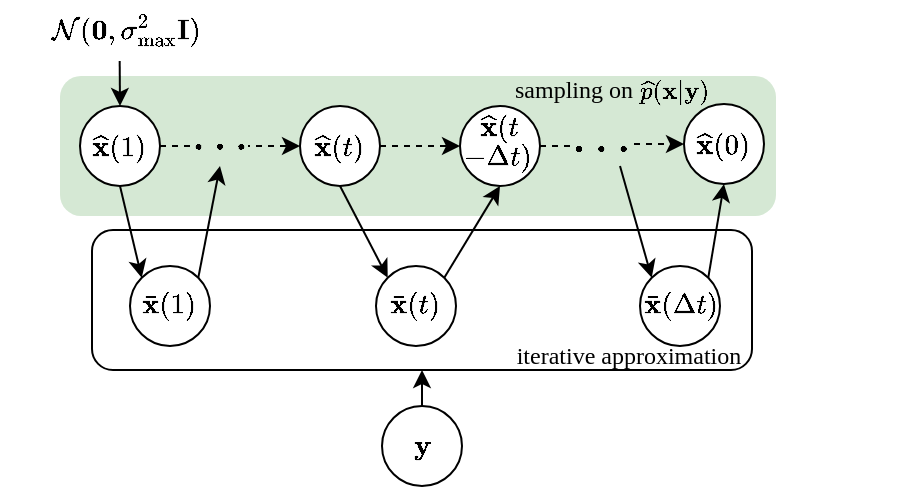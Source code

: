 <mxfile version="24.2.5" type="github">
  <diagram name="Page-1" id="_pjQIELCY5WydaOwyci1">
    <mxGraphModel dx="562" dy="381" grid="1" gridSize="10" guides="1" tooltips="1" connect="1" arrows="1" fold="1" page="1" pageScale="1" pageWidth="850" pageHeight="1100" math="1" shadow="0">
      <root>
        <mxCell id="0" />
        <mxCell id="1" parent="0" />
        <mxCell id="M7QG1rSWCiZoLhXePJUc-41" value="" style="rounded=1;whiteSpace=wrap;html=1;fillColor=#d5e8d4;strokeColor=none;" vertex="1" parent="1">
          <mxGeometry x="140" y="175" width="358" height="70" as="geometry" />
        </mxCell>
        <mxCell id="M7QG1rSWCiZoLhXePJUc-9" value="" style="ellipse;whiteSpace=wrap;html=1;" vertex="1" parent="1">
          <mxGeometry x="340" y="190" width="40" height="40" as="geometry" />
        </mxCell>
        <mxCell id="M7QG1rSWCiZoLhXePJUc-33" value="" style="rounded=1;whiteSpace=wrap;html=1;" vertex="1" parent="1">
          <mxGeometry x="156" y="252" width="330" height="70" as="geometry" />
        </mxCell>
        <mxCell id="M7QG1rSWCiZoLhXePJUc-17" value="&lt;span style=&quot;caret-color: rgb(0, 0, 0); color: rgb(0, 0, 0); font-family: Helvetica; font-size: 12px; font-style: normal; font-variant-caps: normal; font-weight: 400; letter-spacing: normal; orphans: auto; text-align: center; text-indent: 0px; text-transform: none; white-space: normal; widows: auto; word-spacing: 0px; -webkit-text-stroke-width: 0px; background-color: rgb(251, 251, 251); text-decoration: none; display: inline !important; float: none;&quot;&gt;$$-\Delta t)$$&lt;/span&gt;" style="text;whiteSpace=wrap;html=1;" vertex="1" parent="1">
          <mxGeometry x="340" y="190" width="30" height="43" as="geometry" />
        </mxCell>
        <mxCell id="M7QG1rSWCiZoLhXePJUc-4" value="" style="edgeStyle=orthogonalEdgeStyle;rounded=0;orthogonalLoop=1;jettySize=auto;html=1;dashed=1;" edge="1" parent="1" source="M7QG1rSWCiZoLhXePJUc-1" target="M7QG1rSWCiZoLhXePJUc-3">
          <mxGeometry relative="1" as="geometry" />
        </mxCell>
        <mxCell id="M7QG1rSWCiZoLhXePJUc-24" style="rounded=0;orthogonalLoop=1;jettySize=auto;html=1;exitX=0.5;exitY=1;exitDx=0;exitDy=0;entryX=0;entryY=0;entryDx=0;entryDy=0;" edge="1" parent="1" source="M7QG1rSWCiZoLhXePJUc-1" target="M7QG1rSWCiZoLhXePJUc-14">
          <mxGeometry relative="1" as="geometry" />
        </mxCell>
        <mxCell id="M7QG1rSWCiZoLhXePJUc-1" value="$$\widehat{\mathbf{x}}(1)$$" style="ellipse;whiteSpace=wrap;html=1;aspect=fixed;" vertex="1" parent="1">
          <mxGeometry x="150" y="190" width="40" height="40" as="geometry" />
        </mxCell>
        <mxCell id="M7QG1rSWCiZoLhXePJUc-10" value="" style="edgeStyle=orthogonalEdgeStyle;rounded=0;orthogonalLoop=1;jettySize=auto;html=1;dashed=1;" edge="1" parent="1" source="M7QG1rSWCiZoLhXePJUc-3" target="M7QG1rSWCiZoLhXePJUc-9">
          <mxGeometry relative="1" as="geometry" />
        </mxCell>
        <mxCell id="M7QG1rSWCiZoLhXePJUc-27" style="rounded=0;orthogonalLoop=1;jettySize=auto;html=1;exitX=0.5;exitY=1;exitDx=0;exitDy=0;entryX=0;entryY=0;entryDx=0;entryDy=0;" edge="1" parent="1" source="M7QG1rSWCiZoLhXePJUc-3" target="M7QG1rSWCiZoLhXePJUc-26">
          <mxGeometry relative="1" as="geometry" />
        </mxCell>
        <mxCell id="M7QG1rSWCiZoLhXePJUc-3" value="$$\widehat{\mathbf{x}}(t)$$" style="ellipse;whiteSpace=wrap;html=1;" vertex="1" parent="1">
          <mxGeometry x="260" y="190" width="40" height="40" as="geometry" />
        </mxCell>
        <mxCell id="M7QG1rSWCiZoLhXePJUc-23" value="" style="edgeStyle=orthogonalEdgeStyle;rounded=0;orthogonalLoop=1;jettySize=auto;html=1;dashed=1;" edge="1" parent="1" source="M7QG1rSWCiZoLhXePJUc-9" target="M7QG1rSWCiZoLhXePJUc-22">
          <mxGeometry relative="1" as="geometry" />
        </mxCell>
        <mxCell id="M7QG1rSWCiZoLhXePJUc-31" value="&lt;font style=&quot;font-size: 21px;&quot;&gt;$$\cdots$$&lt;/font&gt;" style="edgeLabel;html=1;align=center;verticalAlign=middle;resizable=0;points=[];labelBackgroundColor=#D5E8D4;" vertex="1" connectable="0" parent="M7QG1rSWCiZoLhXePJUc-23">
          <mxGeometry x="-0.177" y="-1" relative="1" as="geometry">
            <mxPoint y="-1" as="offset" />
          </mxGeometry>
        </mxCell>
        <mxCell id="M7QG1rSWCiZoLhXePJUc-14" value="$$\bar{\mathbf{x}}(1)$$" style="ellipse;whiteSpace=wrap;html=1;aspect=fixed;" vertex="1" parent="1">
          <mxGeometry x="175" y="270" width="40" height="40" as="geometry" />
        </mxCell>
        <mxCell id="M7QG1rSWCiZoLhXePJUc-16" value="&lt;p style=&quot;line-height: 120%;&quot;&gt;&lt;span style=&quot;caret-color: rgb(0, 0, 0); color: rgb(0, 0, 0); font-family: Helvetica; font-size: 12px; font-style: normal; font-variant-caps: normal; font-weight: 400; letter-spacing: normal; orphans: auto; text-align: center; text-indent: 0px; text-transform: none; white-space: normal; widows: auto; word-spacing: 0px; -webkit-text-stroke-width: 0px; background-color: rgb(251, 251, 251); text-decoration: none; display: inline !important; float: none;&quot;&gt;$$\widehat{\mathbf{x}}(t$$&lt;/span&gt;&lt;/p&gt;" style="text;html=1;align=center;verticalAlign=middle;whiteSpace=wrap;rounded=0;" vertex="1" parent="1">
          <mxGeometry x="345" y="185" width="30" height="30" as="geometry" />
        </mxCell>
        <mxCell id="M7QG1rSWCiZoLhXePJUc-22" value="$$\widehat{\mathbf{x}}(0)$$" style="ellipse;whiteSpace=wrap;html=1;" vertex="1" parent="1">
          <mxGeometry x="452" y="189" width="40" height="40" as="geometry" />
        </mxCell>
        <mxCell id="M7QG1rSWCiZoLhXePJUc-28" style="rounded=0;orthogonalLoop=1;jettySize=auto;html=1;exitX=1;exitY=0;exitDx=0;exitDy=0;entryX=0.5;entryY=1;entryDx=0;entryDy=0;" edge="1" parent="1" source="M7QG1rSWCiZoLhXePJUc-26" target="M7QG1rSWCiZoLhXePJUc-9">
          <mxGeometry relative="1" as="geometry">
            <mxPoint x="370" y="240" as="targetPoint" />
          </mxGeometry>
        </mxCell>
        <mxCell id="M7QG1rSWCiZoLhXePJUc-26" value="$$\bar{\mathbf{x}}(t)$$" style="ellipse;whiteSpace=wrap;html=1;aspect=fixed;" vertex="1" parent="1">
          <mxGeometry x="298" y="270" width="40" height="40" as="geometry" />
        </mxCell>
        <mxCell id="M7QG1rSWCiZoLhXePJUc-30" style="rounded=0;orthogonalLoop=1;jettySize=auto;html=1;exitX=1;exitY=0;exitDx=0;exitDy=0;entryX=0.5;entryY=1;entryDx=0;entryDy=0;" edge="1" parent="1" source="M7QG1rSWCiZoLhXePJUc-29" target="M7QG1rSWCiZoLhXePJUc-22">
          <mxGeometry relative="1" as="geometry" />
        </mxCell>
        <mxCell id="M7QG1rSWCiZoLhXePJUc-29" value="$$\bar{\mathbf{x}}(\Delta t)$$" style="ellipse;whiteSpace=wrap;html=1;aspect=fixed;" vertex="1" parent="1">
          <mxGeometry x="430" y="270" width="40" height="40" as="geometry" />
        </mxCell>
        <mxCell id="M7QG1rSWCiZoLhXePJUc-32" style="rounded=0;orthogonalLoop=1;jettySize=auto;html=1;entryX=0;entryY=0;entryDx=0;entryDy=0;" edge="1" parent="1" target="M7QG1rSWCiZoLhXePJUc-29">
          <mxGeometry relative="1" as="geometry">
            <mxPoint x="420" y="220" as="sourcePoint" />
            <mxPoint x="410" y="260" as="targetPoint" />
            <Array as="points" />
          </mxGeometry>
        </mxCell>
        <mxCell id="M7QG1rSWCiZoLhXePJUc-37" style="rounded=0;orthogonalLoop=1;jettySize=auto;html=1;exitX=0.5;exitY=0;exitDx=0;exitDy=0;entryX=0.5;entryY=1;entryDx=0;entryDy=0;" edge="1" parent="1" source="M7QG1rSWCiZoLhXePJUc-36" target="M7QG1rSWCiZoLhXePJUc-33">
          <mxGeometry relative="1" as="geometry" />
        </mxCell>
        <mxCell id="M7QG1rSWCiZoLhXePJUc-36" value="$$\mathbf{y}$$" style="ellipse;whiteSpace=wrap;html=1;aspect=fixed;" vertex="1" parent="1">
          <mxGeometry x="301" y="340" width="40" height="40" as="geometry" />
        </mxCell>
        <mxCell id="M7QG1rSWCiZoLhXePJUc-39" value="&lt;font style=&quot;font-size: 20px;&quot;&gt;$$\cdots$$&lt;/font&gt;" style="text;html=1;align=center;verticalAlign=middle;whiteSpace=wrap;rounded=0;labelBackgroundColor=#D5E8D4;" vertex="1" parent="1">
          <mxGeometry x="190" y="194" width="60" height="30" as="geometry" />
        </mxCell>
        <mxCell id="M7QG1rSWCiZoLhXePJUc-25" style="rounded=0;orthogonalLoop=1;jettySize=auto;html=1;exitX=1;exitY=0;exitDx=0;exitDy=0;" edge="1" parent="1" source="M7QG1rSWCiZoLhXePJUc-14">
          <mxGeometry relative="1" as="geometry">
            <mxPoint x="220" y="220" as="targetPoint" />
          </mxGeometry>
        </mxCell>
        <mxCell id="M7QG1rSWCiZoLhXePJUc-40" value="&lt;font face=&quot;Times New Roman&quot;&gt;iterative approximation&lt;/font&gt;" style="text;html=1;align=center;verticalAlign=middle;whiteSpace=wrap;rounded=0;" vertex="1" parent="1">
          <mxGeometry x="342" y="290" width="165" height="50" as="geometry" />
        </mxCell>
        <mxCell id="M7QG1rSWCiZoLhXePJUc-42" value="&lt;font face=&quot;Times New Roman&quot;&gt;sampling on&lt;/font&gt;" style="text;html=1;align=center;verticalAlign=middle;whiteSpace=wrap;rounded=0;" vertex="1" parent="1">
          <mxGeometry x="342" y="157" width="110" height="50" as="geometry" />
        </mxCell>
        <mxCell id="M7QG1rSWCiZoLhXePJUc-43" value="&lt;span style=&quot;font-family: &amp;quot;Times New Roman&amp;quot;; white-space: normal;&quot;&gt;$$\widehat{p}(\mathbf{x} | \mathbf{y})$$&lt;/span&gt;" style="text;html=1;align=center;verticalAlign=middle;resizable=0;points=[];autosize=1;strokeColor=none;fillColor=none;" vertex="1" parent="1">
          <mxGeometry x="332" y="167" width="230" height="30" as="geometry" />
        </mxCell>
        <mxCell id="M7QG1rSWCiZoLhXePJUc-44" value="$$\mathcal{N}(\mathbf{0}, \sigma_{\max}^2 \mathbf{I})$$" style="text;html=1;align=left;verticalAlign=middle;resizable=0;points=[];autosize=1;strokeColor=none;fillColor=none;" vertex="1" parent="1">
          <mxGeometry x="134" y="137" width="320" height="30" as="geometry" />
        </mxCell>
        <mxCell id="M7QG1rSWCiZoLhXePJUc-45" value="" style="endArrow=classic;html=1;rounded=0;entryX=0.5;entryY=0;entryDx=0;entryDy=0;exitX=0.112;exitY=1.015;exitDx=0;exitDy=0;exitPerimeter=0;" edge="1" parent="1" source="M7QG1rSWCiZoLhXePJUc-44" target="M7QG1rSWCiZoLhXePJUc-1">
          <mxGeometry width="50" height="50" relative="1" as="geometry">
            <mxPoint x="90" y="260" as="sourcePoint" />
            <mxPoint x="140" y="210" as="targetPoint" />
          </mxGeometry>
        </mxCell>
      </root>
    </mxGraphModel>
  </diagram>
</mxfile>
